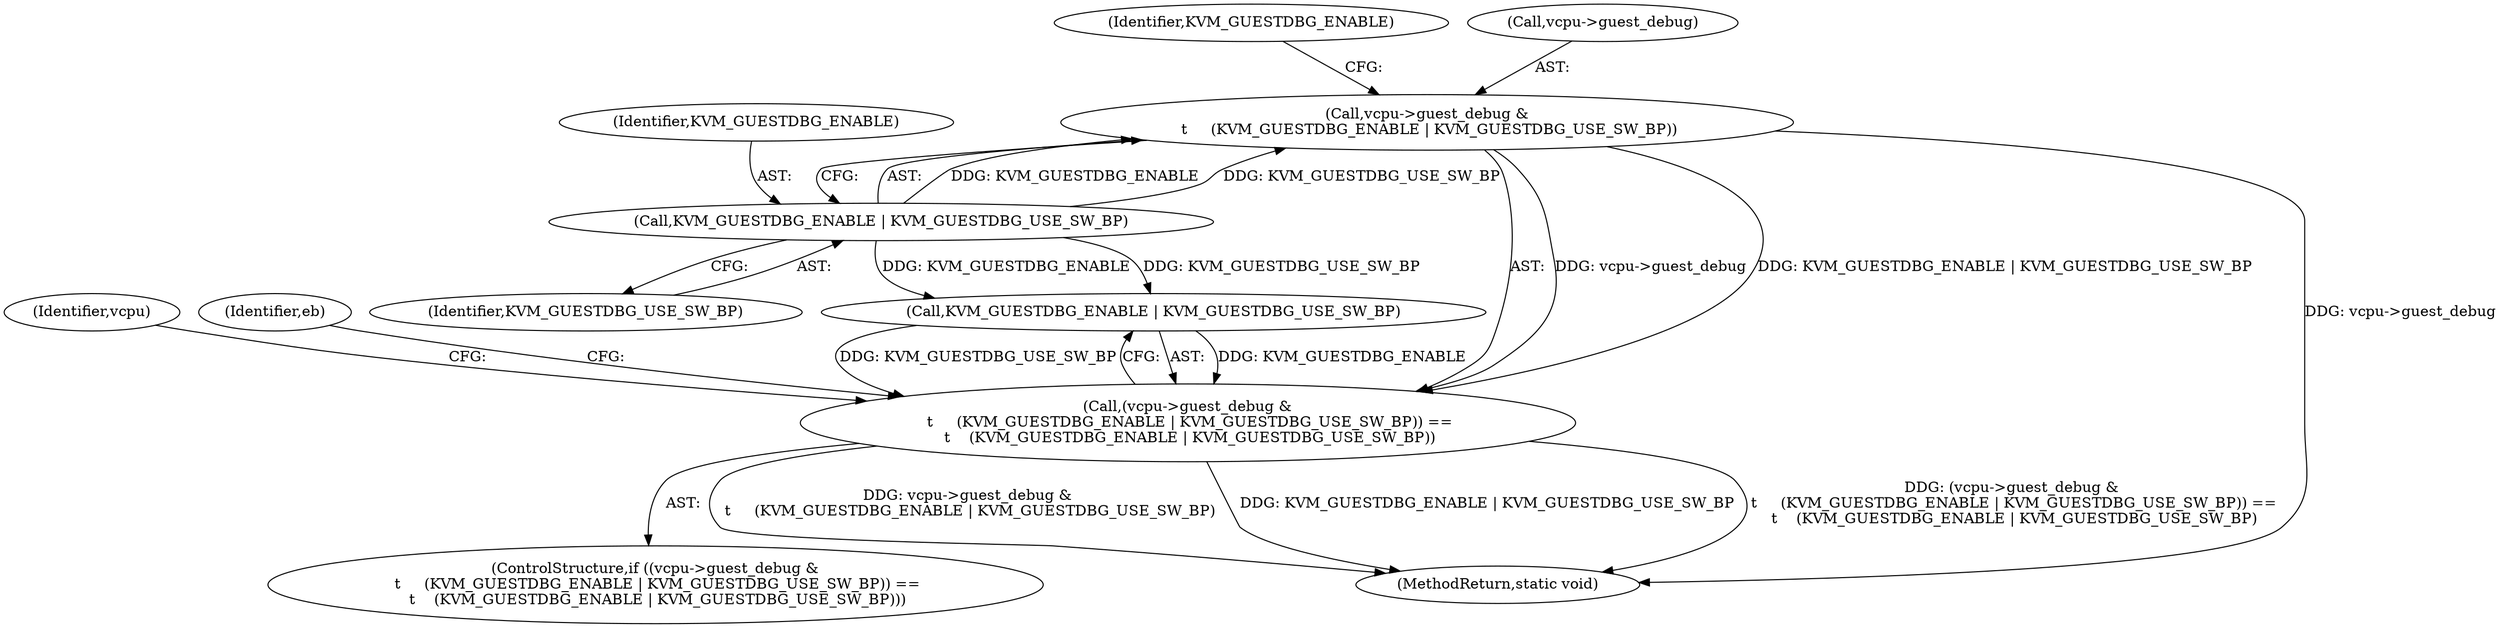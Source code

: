digraph "0_linux_54a20552e1eae07aa240fa370a0293e006b5faed_1@pointer" {
"1000129" [label="(Call,vcpu->guest_debug &\n \t     (KVM_GUESTDBG_ENABLE | KVM_GUESTDBG_USE_SW_BP))"];
"1000133" [label="(Call,KVM_GUESTDBG_ENABLE | KVM_GUESTDBG_USE_SW_BP)"];
"1000128" [label="(Call,(vcpu->guest_debug &\n \t     (KVM_GUESTDBG_ENABLE | KVM_GUESTDBG_USE_SW_BP)) ==\n \t    (KVM_GUESTDBG_ENABLE | KVM_GUESTDBG_USE_SW_BP))"];
"1000127" [label="(ControlStructure,if ((vcpu->guest_debug &\n \t     (KVM_GUESTDBG_ENABLE | KVM_GUESTDBG_USE_SW_BP)) ==\n \t    (KVM_GUESTDBG_ENABLE | KVM_GUESTDBG_USE_SW_BP)))"];
"1000137" [label="(Identifier,KVM_GUESTDBG_ENABLE)"];
"1000130" [label="(Call,vcpu->guest_debug)"];
"1000184" [label="(MethodReturn,static void)"];
"1000148" [label="(Identifier,vcpu)"];
"1000135" [label="(Identifier,KVM_GUESTDBG_USE_SW_BP)"];
"1000140" [label="(Identifier,eb)"];
"1000129" [label="(Call,vcpu->guest_debug &\n \t     (KVM_GUESTDBG_ENABLE | KVM_GUESTDBG_USE_SW_BP))"];
"1000133" [label="(Call,KVM_GUESTDBG_ENABLE | KVM_GUESTDBG_USE_SW_BP)"];
"1000128" [label="(Call,(vcpu->guest_debug &\n \t     (KVM_GUESTDBG_ENABLE | KVM_GUESTDBG_USE_SW_BP)) ==\n \t    (KVM_GUESTDBG_ENABLE | KVM_GUESTDBG_USE_SW_BP))"];
"1000136" [label="(Call,KVM_GUESTDBG_ENABLE | KVM_GUESTDBG_USE_SW_BP)"];
"1000134" [label="(Identifier,KVM_GUESTDBG_ENABLE)"];
"1000129" -> "1000128"  [label="AST: "];
"1000129" -> "1000133"  [label="CFG: "];
"1000130" -> "1000129"  [label="AST: "];
"1000133" -> "1000129"  [label="AST: "];
"1000137" -> "1000129"  [label="CFG: "];
"1000129" -> "1000184"  [label="DDG: vcpu->guest_debug"];
"1000129" -> "1000128"  [label="DDG: vcpu->guest_debug"];
"1000129" -> "1000128"  [label="DDG: KVM_GUESTDBG_ENABLE | KVM_GUESTDBG_USE_SW_BP"];
"1000133" -> "1000129"  [label="DDG: KVM_GUESTDBG_ENABLE"];
"1000133" -> "1000129"  [label="DDG: KVM_GUESTDBG_USE_SW_BP"];
"1000133" -> "1000135"  [label="CFG: "];
"1000134" -> "1000133"  [label="AST: "];
"1000135" -> "1000133"  [label="AST: "];
"1000133" -> "1000136"  [label="DDG: KVM_GUESTDBG_ENABLE"];
"1000133" -> "1000136"  [label="DDG: KVM_GUESTDBG_USE_SW_BP"];
"1000128" -> "1000127"  [label="AST: "];
"1000128" -> "1000136"  [label="CFG: "];
"1000136" -> "1000128"  [label="AST: "];
"1000140" -> "1000128"  [label="CFG: "];
"1000148" -> "1000128"  [label="CFG: "];
"1000128" -> "1000184"  [label="DDG: vcpu->guest_debug &\n \t     (KVM_GUESTDBG_ENABLE | KVM_GUESTDBG_USE_SW_BP)"];
"1000128" -> "1000184"  [label="DDG: KVM_GUESTDBG_ENABLE | KVM_GUESTDBG_USE_SW_BP"];
"1000128" -> "1000184"  [label="DDG: (vcpu->guest_debug &\n \t     (KVM_GUESTDBG_ENABLE | KVM_GUESTDBG_USE_SW_BP)) ==\n \t    (KVM_GUESTDBG_ENABLE | KVM_GUESTDBG_USE_SW_BP)"];
"1000136" -> "1000128"  [label="DDG: KVM_GUESTDBG_ENABLE"];
"1000136" -> "1000128"  [label="DDG: KVM_GUESTDBG_USE_SW_BP"];
}
